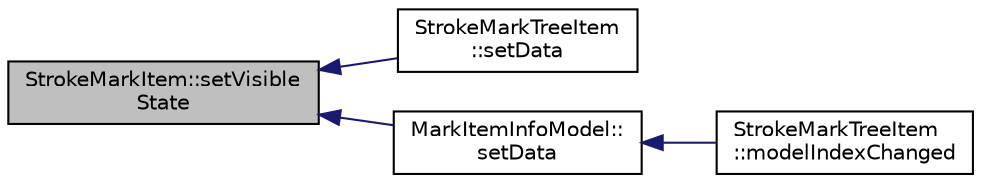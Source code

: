 digraph "StrokeMarkItem::setVisibleState"
{
  edge [fontname="Helvetica",fontsize="10",labelfontname="Helvetica",labelfontsize="10"];
  node [fontname="Helvetica",fontsize="10",shape=record];
  rankdir="LR";
  Node67 [label="StrokeMarkItem::setVisible\lState",height=0.2,width=0.4,color="black", fillcolor="grey75", style="filled", fontcolor="black"];
  Node67 -> Node68 [dir="back",color="midnightblue",fontsize="10",style="solid",fontname="Helvetica"];
  Node68 [label="StrokeMarkTreeItem\l::setData",height=0.2,width=0.4,color="black", fillcolor="white", style="filled",URL="$class_stroke_mark_tree_item.html#afd6157e6afd7081c49435d59923bd21c"];
  Node67 -> Node69 [dir="back",color="midnightblue",fontsize="10",style="solid",fontname="Helvetica"];
  Node69 [label="MarkItemInfoModel::\lsetData",height=0.2,width=0.4,color="black", fillcolor="white", style="filled",URL="$class_mark_item_info_model.html#a999bb8769e54b671be6f669308e6bf3e"];
  Node69 -> Node70 [dir="back",color="midnightblue",fontsize="10",style="solid",fontname="Helvetica"];
  Node70 [label="StrokeMarkTreeItem\l::modelIndexChanged",height=0.2,width=0.4,color="black", fillcolor="white", style="filled",URL="$class_stroke_mark_tree_item.html#a9b99f4fbcd73531b7f70b12ce930fff0"];
}
